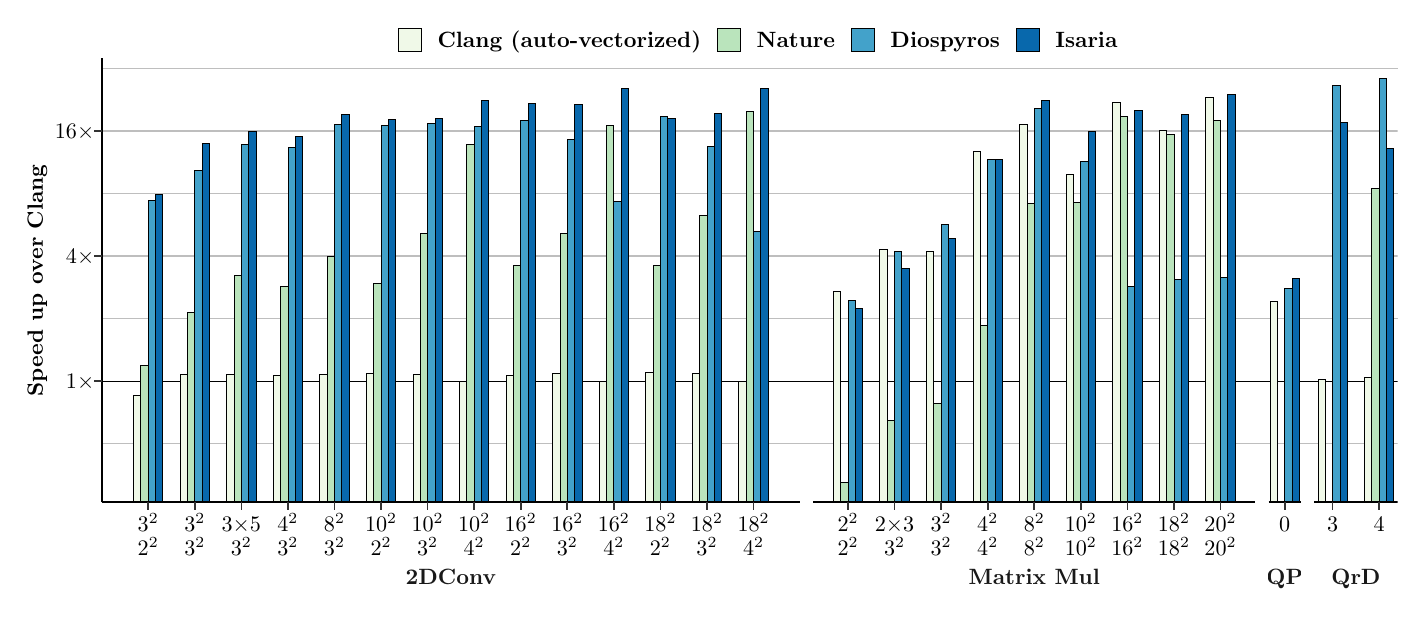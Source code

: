 % Created by tikzDevice version 0.12.4 on 2023-09-07 08:43:06
% !TEX encoding = UTF-8 Unicode
\begin{tikzpicture}[x=1pt,y=1pt]
\definecolor{fillColor}{RGB}{255,255,255}
\path[use as bounding box,fill=fillColor,fill opacity=0.00] (0,0) rectangle (495.05,205.97);
\begin{scope}
\path[clip] (  0.00,  0.00) rectangle (495.05,205.97);
\definecolor{drawColor}{RGB}{255,255,255}
\definecolor{fillColor}{RGB}{255,255,255}

\path[draw=drawColor,line width= 0.6pt,line join=round,line cap=round,fill=fillColor] (  0.00,  0.00) rectangle (495.05,205.97);
\end{scope}
\begin{scope}
\path[clip] ( 26.80, 34.48) rectangle (495.05,194.94);
\definecolor{drawColor}{RGB}{190,190,190}

\path[draw=drawColor,line width= 0.4pt,line join=round,line cap=round] ( 26.80, 55.66) -- (963.30, 55.66);
\definecolor{drawColor}{RGB}{0,0,0}

\path[draw=drawColor,line width= 0.4pt,line join=round,line cap=round] ( 26.80, 78.26) -- (963.30, 78.26);
\definecolor{drawColor}{RGB}{190,190,190}

\path[draw=drawColor,line width= 0.0pt,line join=round,line cap=round] ( 26.80,100.85) -- (963.30,100.85);

\path[draw=drawColor,line width= 0.4pt,line join=round,line cap=round] ( 26.80,123.45) -- (963.30,123.45);

\path[draw=drawColor,line width= 0.0pt,line join=round,line cap=round] ( 26.80,146.05) -- (963.30,146.05);

\path[draw=drawColor,line width= 0.4pt,line join=round,line cap=round] ( 26.80,168.65) -- (963.30,168.65);

\path[draw=drawColor,line width= 0.0pt,line join=round,line cap=round] ( 26.80,191.25) -- (963.30,191.25);
\end{scope}
\begin{scope}
\path[clip] ( 26.80, 34.48) rectangle (279.05,194.94);
\definecolor{drawColor}{RGB}{0,0,0}
\definecolor{fillColor}{RGB}{240,249,232}

\path[draw=drawColor,line width= 0.3pt,fill=fillColor] ( 38.26, 34.48) rectangle ( 40.91, 73.19);
\definecolor{fillColor}{RGB}{186,228,188}

\path[draw=drawColor,line width= 0.3pt,fill=fillColor] ( 40.91, 34.48) rectangle ( 43.56, 84.08);
\definecolor{fillColor}{RGB}{67,162,202}

\path[draw=drawColor,line width= 0.3pt,fill=fillColor] ( 43.56, 34.48) rectangle ( 46.21,143.42);
\definecolor{fillColor}{RGB}{8,104,172}

\path[draw=drawColor,line width= 0.3pt,fill=fillColor] ( 46.21, 34.48) rectangle ( 48.86,145.75);
\definecolor{fillColor}{RGB}{240,249,232}

\path[draw=drawColor,line width= 0.3pt,fill=fillColor] ( 55.09, 34.48) rectangle ( 57.74, 80.59);
\definecolor{fillColor}{RGB}{186,228,188}

\path[draw=drawColor,line width= 0.3pt,fill=fillColor] ( 57.74, 34.48) rectangle ( 60.39,102.94);
\definecolor{fillColor}{RGB}{67,162,202}

\path[draw=drawColor,line width= 0.3pt,fill=fillColor] ( 60.39, 34.48) rectangle ( 63.04,154.53);
\definecolor{fillColor}{RGB}{8,104,172}

\path[draw=drawColor,line width= 0.3pt,fill=fillColor] ( 63.04, 34.48) rectangle ( 65.69,163.99);
\definecolor{fillColor}{RGB}{240,249,232}

\path[draw=drawColor,line width= 0.3pt,fill=fillColor] ( 71.91, 34.48) rectangle ( 74.56, 80.65);
\definecolor{fillColor}{RGB}{186,228,188}

\path[draw=drawColor,line width= 0.3pt,fill=fillColor] ( 74.56, 34.48) rectangle ( 77.21,116.58);
\definecolor{fillColor}{RGB}{67,162,202}

\path[draw=drawColor,line width= 0.3pt,fill=fillColor] ( 77.21, 34.48) rectangle ( 79.86,163.76);
\definecolor{fillColor}{RGB}{8,104,172}

\path[draw=drawColor,line width= 0.3pt,fill=fillColor] ( 79.86, 34.48) rectangle ( 82.51,168.51);
\definecolor{fillColor}{RGB}{240,249,232}

\path[draw=drawColor,line width= 0.3pt,fill=fillColor] ( 88.74, 34.48) rectangle ( 91.39, 80.32);
\definecolor{fillColor}{RGB}{186,228,188}

\path[draw=drawColor,line width= 0.3pt,fill=fillColor] ( 91.39, 34.48) rectangle ( 94.04,112.43);
\definecolor{fillColor}{RGB}{67,162,202}

\path[draw=drawColor,line width= 0.3pt,fill=fillColor] ( 94.04, 34.48) rectangle ( 96.69,162.55);
\definecolor{fillColor}{RGB}{8,104,172}

\path[draw=drawColor,line width= 0.3pt,fill=fillColor] ( 96.69, 34.48) rectangle ( 99.34,166.64);
\definecolor{fillColor}{RGB}{240,249,232}

\path[draw=drawColor,line width= 0.3pt,fill=fillColor] (105.56, 34.48) rectangle (108.21, 80.74);
\definecolor{fillColor}{RGB}{186,228,188}

\path[draw=drawColor,line width= 0.3pt,fill=fillColor] (108.21, 34.48) rectangle (110.86,123.43);
\definecolor{fillColor}{RGB}{67,162,202}

\path[draw=drawColor,line width= 0.3pt,fill=fillColor] (110.86, 34.48) rectangle (113.51,170.98);
\definecolor{fillColor}{RGB}{8,104,172}

\path[draw=drawColor,line width= 0.3pt,fill=fillColor] (113.51, 34.48) rectangle (116.16,174.79);
\definecolor{fillColor}{RGB}{240,249,232}

\path[draw=drawColor,line width= 0.3pt,fill=fillColor] (122.39, 34.48) rectangle (125.04, 81.21);
\definecolor{fillColor}{RGB}{186,228,188}

\path[draw=drawColor,line width= 0.3pt,fill=fillColor] (125.04, 34.48) rectangle (127.69,113.42);
\definecolor{fillColor}{RGB}{67,162,202}

\path[draw=drawColor,line width= 0.3pt,fill=fillColor] (127.69, 34.48) rectangle (130.34,170.65);
\definecolor{fillColor}{RGB}{8,104,172}

\path[draw=drawColor,line width= 0.3pt,fill=fillColor] (130.34, 34.48) rectangle (132.99,172.79);
\definecolor{fillColor}{RGB}{240,249,232}

\path[draw=drawColor,line width= 0.3pt,fill=fillColor] (139.21, 34.48) rectangle (141.86, 80.70);
\definecolor{fillColor}{RGB}{186,228,188}

\path[draw=drawColor,line width= 0.3pt,fill=fillColor] (141.86, 34.48) rectangle (144.51,131.66);
\definecolor{fillColor}{RGB}{67,162,202}

\path[draw=drawColor,line width= 0.3pt,fill=fillColor] (144.51, 34.48) rectangle (147.16,171.32);
\definecolor{fillColor}{RGB}{8,104,172}

\path[draw=drawColor,line width= 0.3pt,fill=fillColor] (147.16, 34.48) rectangle (149.81,173.15);
\definecolor{fillColor}{RGB}{240,249,232}

\path[draw=drawColor,line width= 0.3pt,fill=fillColor] (156.04, 34.48) rectangle (158.69, 78.25);
\definecolor{fillColor}{RGB}{186,228,188}

\path[draw=drawColor,line width= 0.3pt,fill=fillColor] (158.69, 34.48) rectangle (161.34,163.63);
\definecolor{fillColor}{RGB}{67,162,202}

\path[draw=drawColor,line width= 0.3pt,fill=fillColor] (161.34, 34.48) rectangle (163.99,170.28);
\definecolor{fillColor}{RGB}{8,104,172}

\path[draw=drawColor,line width= 0.3pt,fill=fillColor] (163.99, 34.48) rectangle (166.64,179.63);
\definecolor{fillColor}{RGB}{240,249,232}

\path[draw=drawColor,line width= 0.3pt,fill=fillColor] (172.86, 34.48) rectangle (175.51, 80.24);
\definecolor{fillColor}{RGB}{186,228,188}

\path[draw=drawColor,line width= 0.3pt,fill=fillColor] (175.51, 34.48) rectangle (178.16,119.98);
\definecolor{fillColor}{RGB}{67,162,202}

\path[draw=drawColor,line width= 0.3pt,fill=fillColor] (178.16, 34.48) rectangle (180.81,172.62);
\definecolor{fillColor}{RGB}{8,104,172}

\path[draw=drawColor,line width= 0.3pt,fill=fillColor] (180.81, 34.48) rectangle (183.46,178.59);
\definecolor{fillColor}{RGB}{240,249,232}

\path[draw=drawColor,line width= 0.3pt,fill=fillColor] (189.69, 34.48) rectangle (192.34, 81.11);
\definecolor{fillColor}{RGB}{186,228,188}

\path[draw=drawColor,line width= 0.3pt,fill=fillColor] (192.34, 34.48) rectangle (194.99,131.45);
\definecolor{fillColor}{RGB}{67,162,202}

\path[draw=drawColor,line width= 0.3pt,fill=fillColor] (194.99, 34.48) rectangle (197.64,165.50);
\definecolor{fillColor}{RGB}{8,104,172}

\path[draw=drawColor,line width= 0.3pt,fill=fillColor] (197.64, 34.48) rectangle (200.29,178.37);
\definecolor{fillColor}{RGB}{240,249,232}

\path[draw=drawColor,line width= 0.3pt,fill=fillColor] (206.51, 34.48) rectangle (209.16, 78.26);
\definecolor{fillColor}{RGB}{186,228,188}

\path[draw=drawColor,line width= 0.3pt,fill=fillColor] (209.16, 34.48) rectangle (211.81,170.76);
\definecolor{fillColor}{RGB}{67,162,202}

\path[draw=drawColor,line width= 0.3pt,fill=fillColor] (211.81, 34.48) rectangle (214.46,143.30);
\definecolor{fillColor}{RGB}{8,104,172}

\path[draw=drawColor,line width= 0.3pt,fill=fillColor] (214.46, 34.48) rectangle (217.11,184.03);
\definecolor{fillColor}{RGB}{240,249,232}

\path[draw=drawColor,line width= 0.3pt,fill=fillColor] (223.34, 34.48) rectangle (225.99, 81.26);
\definecolor{fillColor}{RGB}{186,228,188}

\path[draw=drawColor,line width= 0.3pt,fill=fillColor] (225.99, 34.48) rectangle (228.64,119.91);
\definecolor{fillColor}{RGB}{67,162,202}

\path[draw=drawColor,line width= 0.3pt,fill=fillColor] (228.64, 34.48) rectangle (231.29,173.76);
\definecolor{fillColor}{RGB}{8,104,172}

\path[draw=drawColor,line width= 0.3pt,fill=fillColor] (231.29, 34.48) rectangle (233.94,173.27);
\definecolor{fillColor}{RGB}{240,249,232}

\path[draw=drawColor,line width= 0.3pt,fill=fillColor] (240.16, 34.48) rectangle (242.81, 81.09);
\definecolor{fillColor}{RGB}{186,228,188}

\path[draw=drawColor,line width= 0.3pt,fill=fillColor] (242.81, 34.48) rectangle (245.46,138.08);
\definecolor{fillColor}{RGB}{67,162,202}

\path[draw=drawColor,line width= 0.3pt,fill=fillColor] (245.46, 34.48) rectangle (248.11,163.10);
\definecolor{fillColor}{RGB}{8,104,172}

\path[draw=drawColor,line width= 0.3pt,fill=fillColor] (248.11, 34.48) rectangle (250.76,174.86);
\definecolor{fillColor}{RGB}{240,249,232}

\path[draw=drawColor,line width= 0.3pt,fill=fillColor] (256.99, 34.48) rectangle (259.64, 78.23);
\definecolor{fillColor}{RGB}{186,228,188}

\path[draw=drawColor,line width= 0.3pt,fill=fillColor] (259.64, 34.48) rectangle (262.29,175.60);
\definecolor{fillColor}{RGB}{67,162,202}

\path[draw=drawColor,line width= 0.3pt,fill=fillColor] (262.29, 34.48) rectangle (264.93,132.45);
\definecolor{fillColor}{RGB}{8,104,172}

\path[draw=drawColor,line width= 0.3pt,fill=fillColor] (264.93, 34.48) rectangle (267.58,184.07);
\end{scope}
\begin{scope}
\path[clip] (283.87, 34.48) rectangle (443.59,194.94);
\definecolor{drawColor}{RGB}{0,0,0}
\definecolor{fillColor}{RGB}{240,249,232}

\path[draw=drawColor,line width= 0.3pt,fill=fillColor] (291.13, 34.48) rectangle (293.78,110.64);
\definecolor{fillColor}{RGB}{186,228,188}

\path[draw=drawColor,line width= 0.3pt,fill=fillColor] (293.78, 34.48) rectangle (296.43, 41.77);
\definecolor{fillColor}{RGB}{67,162,202}

\path[draw=drawColor,line width= 0.3pt,fill=fillColor] (296.43, 34.48) rectangle (299.08,107.53);
\definecolor{fillColor}{RGB}{8,104,172}

\path[draw=drawColor,line width= 0.3pt,fill=fillColor] (299.08, 34.48) rectangle (301.73,104.69);
\definecolor{fillColor}{RGB}{240,249,232}

\path[draw=drawColor,line width= 0.3pt,fill=fillColor] (307.95, 34.48) rectangle (310.60,125.87);
\definecolor{fillColor}{RGB}{186,228,188}

\path[draw=drawColor,line width= 0.3pt,fill=fillColor] (310.60, 34.48) rectangle (313.25, 64.02);
\definecolor{fillColor}{RGB}{67,162,202}

\path[draw=drawColor,line width= 0.3pt,fill=fillColor] (313.25, 34.48) rectangle (315.90,125.04);
\definecolor{fillColor}{RGB}{8,104,172}

\path[draw=drawColor,line width= 0.3pt,fill=fillColor] (315.90, 34.48) rectangle (318.55,119.10);
\definecolor{fillColor}{RGB}{240,249,232}

\path[draw=drawColor,line width= 0.3pt,fill=fillColor] (324.78, 34.48) rectangle (327.43,125.10);
\definecolor{fillColor}{RGB}{186,228,188}

\path[draw=drawColor,line width= 0.3pt,fill=fillColor] (327.43, 34.48) rectangle (330.08, 70.03);
\definecolor{fillColor}{RGB}{67,162,202}

\path[draw=drawColor,line width= 0.3pt,fill=fillColor] (330.08, 34.48) rectangle (332.73,134.85);
\definecolor{fillColor}{RGB}{8,104,172}

\path[draw=drawColor,line width= 0.3pt,fill=fillColor] (332.73, 34.48) rectangle (335.38,129.93);
\definecolor{fillColor}{RGB}{240,249,232}

\path[draw=drawColor,line width= 0.3pt,fill=fillColor] (341.60, 34.48) rectangle (344.25,161.30);
\definecolor{fillColor}{RGB}{186,228,188}

\path[draw=drawColor,line width= 0.3pt,fill=fillColor] (344.25, 34.48) rectangle (346.90, 98.40);
\definecolor{fillColor}{RGB}{67,162,202}

\path[draw=drawColor,line width= 0.3pt,fill=fillColor] (346.90, 34.48) rectangle (349.55,158.47);
\definecolor{fillColor}{RGB}{8,104,172}

\path[draw=drawColor,line width= 0.3pt,fill=fillColor] (349.55, 34.48) rectangle (352.20,158.47);
\definecolor{fillColor}{RGB}{240,249,232}

\path[draw=drawColor,line width= 0.3pt,fill=fillColor] (358.43, 34.48) rectangle (361.08,170.92);
\definecolor{fillColor}{RGB}{186,228,188}

\path[draw=drawColor,line width= 0.3pt,fill=fillColor] (361.08, 34.48) rectangle (363.73,142.47);
\definecolor{fillColor}{RGB}{67,162,202}

\path[draw=drawColor,line width= 0.3pt,fill=fillColor] (363.73, 34.48) rectangle (366.38,176.63);
\definecolor{fillColor}{RGB}{8,104,172}

\path[draw=drawColor,line width= 0.3pt,fill=fillColor] (366.38, 34.48) rectangle (369.03,179.57);
\definecolor{fillColor}{RGB}{240,249,232}

\path[draw=drawColor,line width= 0.3pt,fill=fillColor] (375.25, 34.48) rectangle (377.90,153.08);
\definecolor{fillColor}{RGB}{186,228,188}

\path[draw=drawColor,line width= 0.3pt,fill=fillColor] (377.90, 34.48) rectangle (380.55,142.91);
\definecolor{fillColor}{RGB}{67,162,202}

\path[draw=drawColor,line width= 0.3pt,fill=fillColor] (380.55, 34.48) rectangle (383.20,157.53);
\definecolor{fillColor}{RGB}{8,104,172}

\path[draw=drawColor,line width= 0.3pt,fill=fillColor] (383.20, 34.48) rectangle (385.85,168.51);
\definecolor{fillColor}{RGB}{240,249,232}

\path[draw=drawColor,line width= 0.3pt,fill=fillColor] (392.08, 34.48) rectangle (394.73,178.94);
\definecolor{fillColor}{RGB}{186,228,188}

\path[draw=drawColor,line width= 0.3pt,fill=fillColor] (394.73, 34.48) rectangle (397.38,173.88);
\definecolor{fillColor}{RGB}{67,162,202}

\path[draw=drawColor,line width= 0.3pt,fill=fillColor] (397.38, 34.48) rectangle (400.03,112.39);
\definecolor{fillColor}{RGB}{8,104,172}

\path[draw=drawColor,line width= 0.3pt,fill=fillColor] (400.03, 34.48) rectangle (402.68,176.07);
\definecolor{fillColor}{RGB}{240,249,232}

\path[draw=drawColor,line width= 0.3pt,fill=fillColor] (408.90, 34.48) rectangle (411.55,168.92);
\definecolor{fillColor}{RGB}{186,228,188}

\path[draw=drawColor,line width= 0.3pt,fill=fillColor] (411.55, 34.48) rectangle (414.20,167.46);
\definecolor{fillColor}{RGB}{67,162,202}

\path[draw=drawColor,line width= 0.3pt,fill=fillColor] (414.20, 34.48) rectangle (416.85,114.93);
\definecolor{fillColor}{RGB}{8,104,172}

\path[draw=drawColor,line width= 0.3pt,fill=fillColor] (416.85, 34.48) rectangle (419.50,174.53);
\definecolor{fillColor}{RGB}{240,249,232}

\path[draw=drawColor,line width= 0.3pt,fill=fillColor] (425.73, 34.48) rectangle (428.38,180.90);
\definecolor{fillColor}{RGB}{186,228,188}

\path[draw=drawColor,line width= 0.3pt,fill=fillColor] (428.38, 34.48) rectangle (431.03,172.39);
\definecolor{fillColor}{RGB}{67,162,202}

\path[draw=drawColor,line width= 0.3pt,fill=fillColor] (431.03, 34.48) rectangle (433.68,115.83);
\definecolor{fillColor}{RGB}{8,104,172}

\path[draw=drawColor,line width= 0.3pt,fill=fillColor] (433.68, 34.48) rectangle (436.33,181.78);
\end{scope}
\begin{scope}
\path[clip] (448.40, 34.48) rectangle (460.06,194.94);
\definecolor{drawColor}{RGB}{0,0,0}
\definecolor{fillColor}{RGB}{240,249,232}

\path[draw=drawColor,line width= 0.3pt,fill=fillColor] (448.93, 34.48) rectangle (451.58,107.13);
\definecolor{fillColor}{RGB}{67,162,202}

\path[draw=drawColor,line width= 0.3pt,fill=fillColor] (454.23, 34.48) rectangle (456.88,111.93);
\definecolor{fillColor}{RGB}{8,104,172}

\path[draw=drawColor,line width= 0.3pt,fill=fillColor] (456.88, 34.48) rectangle (459.53,115.20);
\end{scope}
\begin{scope}
\path[clip] (464.88, 34.48) rectangle (495.05,194.94);
\definecolor{drawColor}{RGB}{0,0,0}
\definecolor{fillColor}{RGB}{240,249,232}

\path[draw=drawColor,line width= 0.3pt,fill=fillColor] (466.25, 34.48) rectangle (468.90, 78.85);
\definecolor{fillColor}{RGB}{67,162,202}

\path[draw=drawColor,line width= 0.3pt,fill=fillColor] (471.55, 34.48) rectangle (474.20,184.97);
\definecolor{fillColor}{RGB}{8,104,172}

\path[draw=drawColor,line width= 0.3pt,fill=fillColor] (474.20, 34.48) rectangle (476.85,171.88);
\definecolor{fillColor}{RGB}{240,249,232}

\path[draw=drawColor,line width= 0.3pt,fill=fillColor] (483.08, 34.48) rectangle (485.73, 79.63);
\definecolor{fillColor}{RGB}{186,228,188}

\path[draw=drawColor,line width= 0.3pt,fill=fillColor] (485.73, 34.48) rectangle (488.38,148.05);
\definecolor{fillColor}{RGB}{67,162,202}

\path[draw=drawColor,line width= 0.3pt,fill=fillColor] (488.38, 34.48) rectangle (491.03,187.64);
\definecolor{fillColor}{RGB}{8,104,172}

\path[draw=drawColor,line width= 0.3pt,fill=fillColor] (491.03, 34.48) rectangle (493.68,162.22);
\end{scope}
\begin{scope}
\path[clip] ( 26.80,  0.00) rectangle (279.05, 11.08);
\definecolor{drawColor}{gray}{0.10}

\node[text=drawColor,anchor=base,inner sep=0pt, outer sep=0pt, scale=  0.80] at (152.92,  4.78) {\bfseries 2DConv};
\end{scope}
\begin{scope}
\path[clip] (283.87,  0.00) rectangle (443.59, 11.08);
\definecolor{drawColor}{gray}{0.10}

\node[text=drawColor,anchor=base,inner sep=0pt, outer sep=0pt, scale=  0.80] at (363.73,  4.78) {\bfseries Matrix Mul};
\end{scope}
\begin{scope}
\path[clip] (448.40,  0.00) rectangle (460.06, 11.08);
\definecolor{drawColor}{gray}{0.10}

\node[text=drawColor,anchor=base,inner sep=0pt, outer sep=0pt, scale=  0.80] at (454.23,  4.78) {\bfseries QP};
\end{scope}
\begin{scope}
\path[clip] (464.88,  0.00) rectangle (495.05, 11.08);
\definecolor{drawColor}{gray}{0.10}

\node[text=drawColor,anchor=base,inner sep=0pt, outer sep=0pt, scale=  0.80] at (479.97,  4.78) {\bfseries QrD};
\end{scope}
\begin{scope}
\path[clip] (  0.00,  0.00) rectangle (495.05,205.97);
\definecolor{drawColor}{RGB}{0,0,0}

\path[draw=drawColor,line width= 0.6pt,line join=round] ( 26.80, 34.48) --
	(279.05, 34.48);
\end{scope}
\begin{scope}
\path[clip] (  0.00,  0.00) rectangle (495.05,205.97);
\definecolor{drawColor}{gray}{0.20}

\path[draw=drawColor,line width= 0.6pt,line join=round] ( 43.56, 31.73) --
	( 43.56, 34.48);

\path[draw=drawColor,line width= 0.6pt,line join=round] ( 60.39, 31.73) --
	( 60.39, 34.48);

\path[draw=drawColor,line width= 0.6pt,line join=round] ( 77.21, 31.73) --
	( 77.21, 34.48);

\path[draw=drawColor,line width= 0.6pt,line join=round] ( 94.04, 31.73) --
	( 94.04, 34.48);

\path[draw=drawColor,line width= 0.6pt,line join=round] (110.86, 31.73) --
	(110.86, 34.48);

\path[draw=drawColor,line width= 0.6pt,line join=round] (127.69, 31.73) --
	(127.69, 34.48);

\path[draw=drawColor,line width= 0.6pt,line join=round] (144.51, 31.73) --
	(144.51, 34.48);

\path[draw=drawColor,line width= 0.6pt,line join=round] (161.34, 31.73) --
	(161.34, 34.48);

\path[draw=drawColor,line width= 0.6pt,line join=round] (178.16, 31.73) --
	(178.16, 34.48);

\path[draw=drawColor,line width= 0.6pt,line join=round] (194.99, 31.73) --
	(194.99, 34.48);

\path[draw=drawColor,line width= 0.6pt,line join=round] (211.81, 31.73) --
	(211.81, 34.48);

\path[draw=drawColor,line width= 0.6pt,line join=round] (228.64, 31.73) --
	(228.64, 34.48);

\path[draw=drawColor,line width= 0.6pt,line join=round] (245.46, 31.73) --
	(245.46, 34.48);

\path[draw=drawColor,line width= 0.6pt,line join=round] (262.29, 31.73) --
	(262.29, 34.48);
\end{scope}
\begin{scope}
\path[clip] (  0.00,  0.00) rectangle (495.05,205.97);
\definecolor{drawColor}{RGB}{0,0,0}

\node[text=drawColor,anchor=base,inner sep=0pt, outer sep=0pt, scale=  0.80] at ( 43.56, 24.02) {3$^2$};

\node[text=drawColor,anchor=base,inner sep=0pt, outer sep=0pt, scale=  0.80] at ( 43.56, 15.38) {2$^2$};

\node[text=drawColor,anchor=base,inner sep=0pt, outer sep=0pt, scale=  0.80] at ( 60.39, 24.02) {3$^2$};

\node[text=drawColor,anchor=base,inner sep=0pt, outer sep=0pt, scale=  0.80] at ( 60.39, 15.38) {3$^2$};

\node[text=drawColor,anchor=base,inner sep=0pt, outer sep=0pt, scale=  0.80] at ( 77.21, 24.02) {3$\times$5};

\node[text=drawColor,anchor=base,inner sep=0pt, outer sep=0pt, scale=  0.80] at ( 77.21, 15.38) {3$^2$};

\node[text=drawColor,anchor=base,inner sep=0pt, outer sep=0pt, scale=  0.80] at ( 94.04, 24.02) {4$^2$};

\node[text=drawColor,anchor=base,inner sep=0pt, outer sep=0pt, scale=  0.80] at ( 94.04, 15.38) {3$^2$};

\node[text=drawColor,anchor=base,inner sep=0pt, outer sep=0pt, scale=  0.80] at (110.86, 24.02) {8$^2$};

\node[text=drawColor,anchor=base,inner sep=0pt, outer sep=0pt, scale=  0.80] at (110.86, 15.38) {3$^2$};

\node[text=drawColor,anchor=base,inner sep=0pt, outer sep=0pt, scale=  0.80] at (127.69, 24.02) {10$^2$};

\node[text=drawColor,anchor=base,inner sep=0pt, outer sep=0pt, scale=  0.80] at (127.69, 15.38) {2$^2$};

\node[text=drawColor,anchor=base,inner sep=0pt, outer sep=0pt, scale=  0.80] at (144.51, 24.02) {10$^2$};

\node[text=drawColor,anchor=base,inner sep=0pt, outer sep=0pt, scale=  0.80] at (144.51, 15.38) {3$^2$};

\node[text=drawColor,anchor=base,inner sep=0pt, outer sep=0pt, scale=  0.80] at (161.34, 24.02) {10$^2$};

\node[text=drawColor,anchor=base,inner sep=0pt, outer sep=0pt, scale=  0.80] at (161.34, 15.38) {4$^2$};

\node[text=drawColor,anchor=base,inner sep=0pt, outer sep=0pt, scale=  0.80] at (178.16, 24.02) {16$^2$};

\node[text=drawColor,anchor=base,inner sep=0pt, outer sep=0pt, scale=  0.80] at (178.16, 15.38) {2$^2$};

\node[text=drawColor,anchor=base,inner sep=0pt, outer sep=0pt, scale=  0.80] at (194.99, 24.02) {16$^2$};

\node[text=drawColor,anchor=base,inner sep=0pt, outer sep=0pt, scale=  0.80] at (194.99, 15.38) {3$^2$};

\node[text=drawColor,anchor=base,inner sep=0pt, outer sep=0pt, scale=  0.80] at (211.81, 24.02) {16$^2$};

\node[text=drawColor,anchor=base,inner sep=0pt, outer sep=0pt, scale=  0.80] at (211.81, 15.38) {4$^2$};

\node[text=drawColor,anchor=base,inner sep=0pt, outer sep=0pt, scale=  0.80] at (228.64, 24.02) {18$^2$};

\node[text=drawColor,anchor=base,inner sep=0pt, outer sep=0pt, scale=  0.80] at (228.64, 15.38) {2$^2$};

\node[text=drawColor,anchor=base,inner sep=0pt, outer sep=0pt, scale=  0.80] at (245.46, 24.02) {18$^2$};

\node[text=drawColor,anchor=base,inner sep=0pt, outer sep=0pt, scale=  0.80] at (245.46, 15.38) {3$^2$};

\node[text=drawColor,anchor=base,inner sep=0pt, outer sep=0pt, scale=  0.80] at (262.29, 24.02) {18$^2$};

\node[text=drawColor,anchor=base,inner sep=0pt, outer sep=0pt, scale=  0.80] at (262.29, 15.38) {4$^2$};
\end{scope}
\begin{scope}
\path[clip] (  0.00,  0.00) rectangle (495.05,205.97);
\definecolor{drawColor}{RGB}{0,0,0}

\path[draw=drawColor,line width= 0.6pt,line join=round] (283.87, 34.48) --
	(443.59, 34.48);
\end{scope}
\begin{scope}
\path[clip] (  0.00,  0.00) rectangle (495.05,205.97);
\definecolor{drawColor}{gray}{0.20}

\path[draw=drawColor,line width= 0.6pt,line join=round] (296.43, 31.73) --
	(296.43, 34.48);

\path[draw=drawColor,line width= 0.6pt,line join=round] (313.25, 31.73) --
	(313.25, 34.48);

\path[draw=drawColor,line width= 0.6pt,line join=round] (330.08, 31.73) --
	(330.08, 34.48);

\path[draw=drawColor,line width= 0.6pt,line join=round] (346.90, 31.73) --
	(346.90, 34.48);

\path[draw=drawColor,line width= 0.6pt,line join=round] (363.73, 31.73) --
	(363.73, 34.48);

\path[draw=drawColor,line width= 0.6pt,line join=round] (380.55, 31.73) --
	(380.55, 34.48);

\path[draw=drawColor,line width= 0.6pt,line join=round] (397.38, 31.73) --
	(397.38, 34.48);

\path[draw=drawColor,line width= 0.6pt,line join=round] (414.20, 31.73) --
	(414.20, 34.48);

\path[draw=drawColor,line width= 0.6pt,line join=round] (431.03, 31.73) --
	(431.03, 34.48);
\end{scope}
\begin{scope}
\path[clip] (  0.00,  0.00) rectangle (495.05,205.97);
\definecolor{drawColor}{RGB}{0,0,0}

\node[text=drawColor,anchor=base,inner sep=0pt, outer sep=0pt, scale=  0.80] at (296.43, 24.02) {2$^2$};

\node[text=drawColor,anchor=base,inner sep=0pt, outer sep=0pt, scale=  0.80] at (296.43, 15.38) {2$^2$};

\node[text=drawColor,anchor=base,inner sep=0pt, outer sep=0pt, scale=  0.80] at (313.25, 24.02) {2$\times$3};

\node[text=drawColor,anchor=base,inner sep=0pt, outer sep=0pt, scale=  0.80] at (313.25, 15.38) {3$^2$};

\node[text=drawColor,anchor=base,inner sep=0pt, outer sep=0pt, scale=  0.80] at (330.08, 24.02) {3$^2$};

\node[text=drawColor,anchor=base,inner sep=0pt, outer sep=0pt, scale=  0.80] at (330.08, 15.38) {3$^2$};

\node[text=drawColor,anchor=base,inner sep=0pt, outer sep=0pt, scale=  0.80] at (346.90, 24.02) {4$^2$};

\node[text=drawColor,anchor=base,inner sep=0pt, outer sep=0pt, scale=  0.80] at (346.90, 15.38) {4$^2$};

\node[text=drawColor,anchor=base,inner sep=0pt, outer sep=0pt, scale=  0.80] at (363.73, 24.02) {8$^2$};

\node[text=drawColor,anchor=base,inner sep=0pt, outer sep=0pt, scale=  0.80] at (363.73, 15.38) {8$^2$};

\node[text=drawColor,anchor=base,inner sep=0pt, outer sep=0pt, scale=  0.80] at (380.55, 24.02) {10$^2$};

\node[text=drawColor,anchor=base,inner sep=0pt, outer sep=0pt, scale=  0.80] at (380.55, 15.38) {10$^2$};

\node[text=drawColor,anchor=base,inner sep=0pt, outer sep=0pt, scale=  0.80] at (397.38, 24.02) {16$^2$};

\node[text=drawColor,anchor=base,inner sep=0pt, outer sep=0pt, scale=  0.80] at (397.38, 15.38) {16$^2$};

\node[text=drawColor,anchor=base,inner sep=0pt, outer sep=0pt, scale=  0.80] at (414.20, 24.02) {18$^2$};

\node[text=drawColor,anchor=base,inner sep=0pt, outer sep=0pt, scale=  0.80] at (414.20, 15.38) {18$^2$};

\node[text=drawColor,anchor=base,inner sep=0pt, outer sep=0pt, scale=  0.80] at (431.03, 24.02) {20$^2$};

\node[text=drawColor,anchor=base,inner sep=0pt, outer sep=0pt, scale=  0.80] at (431.03, 15.38) {20$^2$};
\end{scope}
\begin{scope}
\path[clip] (  0.00,  0.00) rectangle (495.05,205.97);
\definecolor{drawColor}{RGB}{0,0,0}

\path[draw=drawColor,line width= 0.6pt,line join=round] (448.40, 34.48) --
	(460.06, 34.48);
\end{scope}
\begin{scope}
\path[clip] (  0.00,  0.00) rectangle (495.05,205.97);
\definecolor{drawColor}{gray}{0.20}

\path[draw=drawColor,line width= 0.6pt,line join=round] (454.23, 31.73) --
	(454.23, 34.48);
\end{scope}
\begin{scope}
\path[clip] (  0.00,  0.00) rectangle (495.05,205.97);
\definecolor{drawColor}{RGB}{0,0,0}

\node[text=drawColor,anchor=base,inner sep=0pt, outer sep=0pt, scale=  0.80] at (454.23, 24.02) {0};
\end{scope}
\begin{scope}
\path[clip] (  0.00,  0.00) rectangle (495.05,205.97);
\definecolor{drawColor}{RGB}{0,0,0}

\path[draw=drawColor,line width= 0.6pt,line join=round] (464.88, 34.48) --
	(495.05, 34.48);
\end{scope}
\begin{scope}
\path[clip] (  0.00,  0.00) rectangle (495.05,205.97);
\definecolor{drawColor}{gray}{0.20}

\path[draw=drawColor,line width= 0.6pt,line join=round] (471.55, 31.73) --
	(471.55, 34.48);

\path[draw=drawColor,line width= 0.6pt,line join=round] (488.38, 31.73) --
	(488.38, 34.48);
\end{scope}
\begin{scope}
\path[clip] (  0.00,  0.00) rectangle (495.05,205.97);
\definecolor{drawColor}{RGB}{0,0,0}

\node[text=drawColor,anchor=base,inner sep=0pt, outer sep=0pt, scale=  0.80] at (471.55, 24.02) {3};

\node[text=drawColor,anchor=base,inner sep=0pt, outer sep=0pt, scale=  0.80] at (488.38, 24.02) {4};
\end{scope}
\begin{scope}
\path[clip] (  0.00,  0.00) rectangle (495.05,205.97);
\definecolor{drawColor}{RGB}{0,0,0}

\path[draw=drawColor,line width= 0.6pt,line join=round] ( 26.80, 34.48) --
	( 26.80,194.94);
\end{scope}
\begin{scope}
\path[clip] (  0.00,  0.00) rectangle (495.05,205.97);
\definecolor{drawColor}{RGB}{0,0,0}

\node[text=drawColor,anchor=base east,inner sep=0pt, outer sep=0pt, scale=  0.80] at ( 24.05, 75.50) {1$\times$};

\node[text=drawColor,anchor=base east,inner sep=0pt, outer sep=0pt, scale=  0.80] at ( 24.05,120.70) {4$\times$};

\node[text=drawColor,anchor=base east,inner sep=0pt, outer sep=0pt, scale=  0.80] at ( 24.05,165.89) {16$\times$};
\end{scope}
\begin{scope}
\path[clip] (  0.00,  0.00) rectangle (495.05,205.97);
\definecolor{drawColor}{gray}{0.20}

\path[draw=drawColor,line width= 0.6pt,line join=round] ( 24.05, 78.26) --
	( 26.80, 78.26);

\path[draw=drawColor,line width= 0.6pt,line join=round] ( 24.05,123.45) --
	( 26.80,123.45);

\path[draw=drawColor,line width= 0.6pt,line join=round] ( 24.05,168.65) --
	( 26.80,168.65);
\end{scope}
\begin{scope}
\path[clip] (  0.00,  0.00) rectangle (495.05,205.97);
\definecolor{drawColor}{RGB}{0,0,0}

\node[text=drawColor,rotate= 90.00,anchor=base,inner sep=0pt, outer sep=0pt, scale=  0.80] at (  5.52,114.71) {\bfseries Speed up over Clang};
\end{scope}
\begin{scope}
\path[clip] (  0.00,  0.00) rectangle (495.05,205.97);
\definecolor{drawColor}{RGB}{0,0,0}
\definecolor{fillColor}{RGB}{240,249,232}

\path[draw=drawColor,line width= 0.3pt,fill=fillColor] (133.99,197.36) rectangle (142.17,205.54);
\end{scope}
\begin{scope}
\path[clip] (  0.00,  0.00) rectangle (495.05,205.97);
\definecolor{drawColor}{RGB}{0,0,0}
\definecolor{fillColor}{RGB}{186,228,188}

\path[draw=drawColor,line width= 0.3pt,fill=fillColor] (249.28,197.36) rectangle (257.46,205.54);
\end{scope}
\begin{scope}
\path[clip] (  0.00,  0.00) rectangle (495.05,205.97);
\definecolor{drawColor}{RGB}{0,0,0}
\definecolor{fillColor}{RGB}{67,162,202}

\path[draw=drawColor,line width= 0.3pt,fill=fillColor] (297.68,197.36) rectangle (305.86,205.54);
\end{scope}
\begin{scope}
\path[clip] (  0.00,  0.00) rectangle (495.05,205.97);
\definecolor{drawColor}{RGB}{0,0,0}
\definecolor{fillColor}{RGB}{8,104,172}

\path[draw=drawColor,line width= 0.3pt,fill=fillColor] (357.27,197.36) rectangle (365.45,205.54);
\end{scope}
\begin{scope}
\path[clip] (  0.00,  0.00) rectangle (495.05,205.97);
\definecolor{drawColor}{RGB}{0,0,0}

\node[text=drawColor,anchor=base west,inner sep=0pt, outer sep=0pt, scale=  0.80] at (148.10,198.69) {\bfseries Clang (auto-vectorized)};
\end{scope}
\begin{scope}
\path[clip] (  0.00,  0.00) rectangle (495.05,205.97);
\definecolor{drawColor}{RGB}{0,0,0}

\node[text=drawColor,anchor=base west,inner sep=0pt, outer sep=0pt, scale=  0.80] at (263.39,198.69) {\bfseries Nature};
\end{scope}
\begin{scope}
\path[clip] (  0.00,  0.00) rectangle (495.05,205.97);
\definecolor{drawColor}{RGB}{0,0,0}

\node[text=drawColor,anchor=base west,inner sep=0pt, outer sep=0pt, scale=  0.80] at (311.78,198.69) {\bfseries Diospyros};
\end{scope}
\begin{scope}
\path[clip] (  0.00,  0.00) rectangle (495.05,205.97);
\definecolor{drawColor}{RGB}{0,0,0}

\node[text=drawColor,anchor=base west,inner sep=0pt, outer sep=0pt, scale=  0.80] at (371.38,198.69) {\bfseries Isaria};
\end{scope}
\end{tikzpicture}
